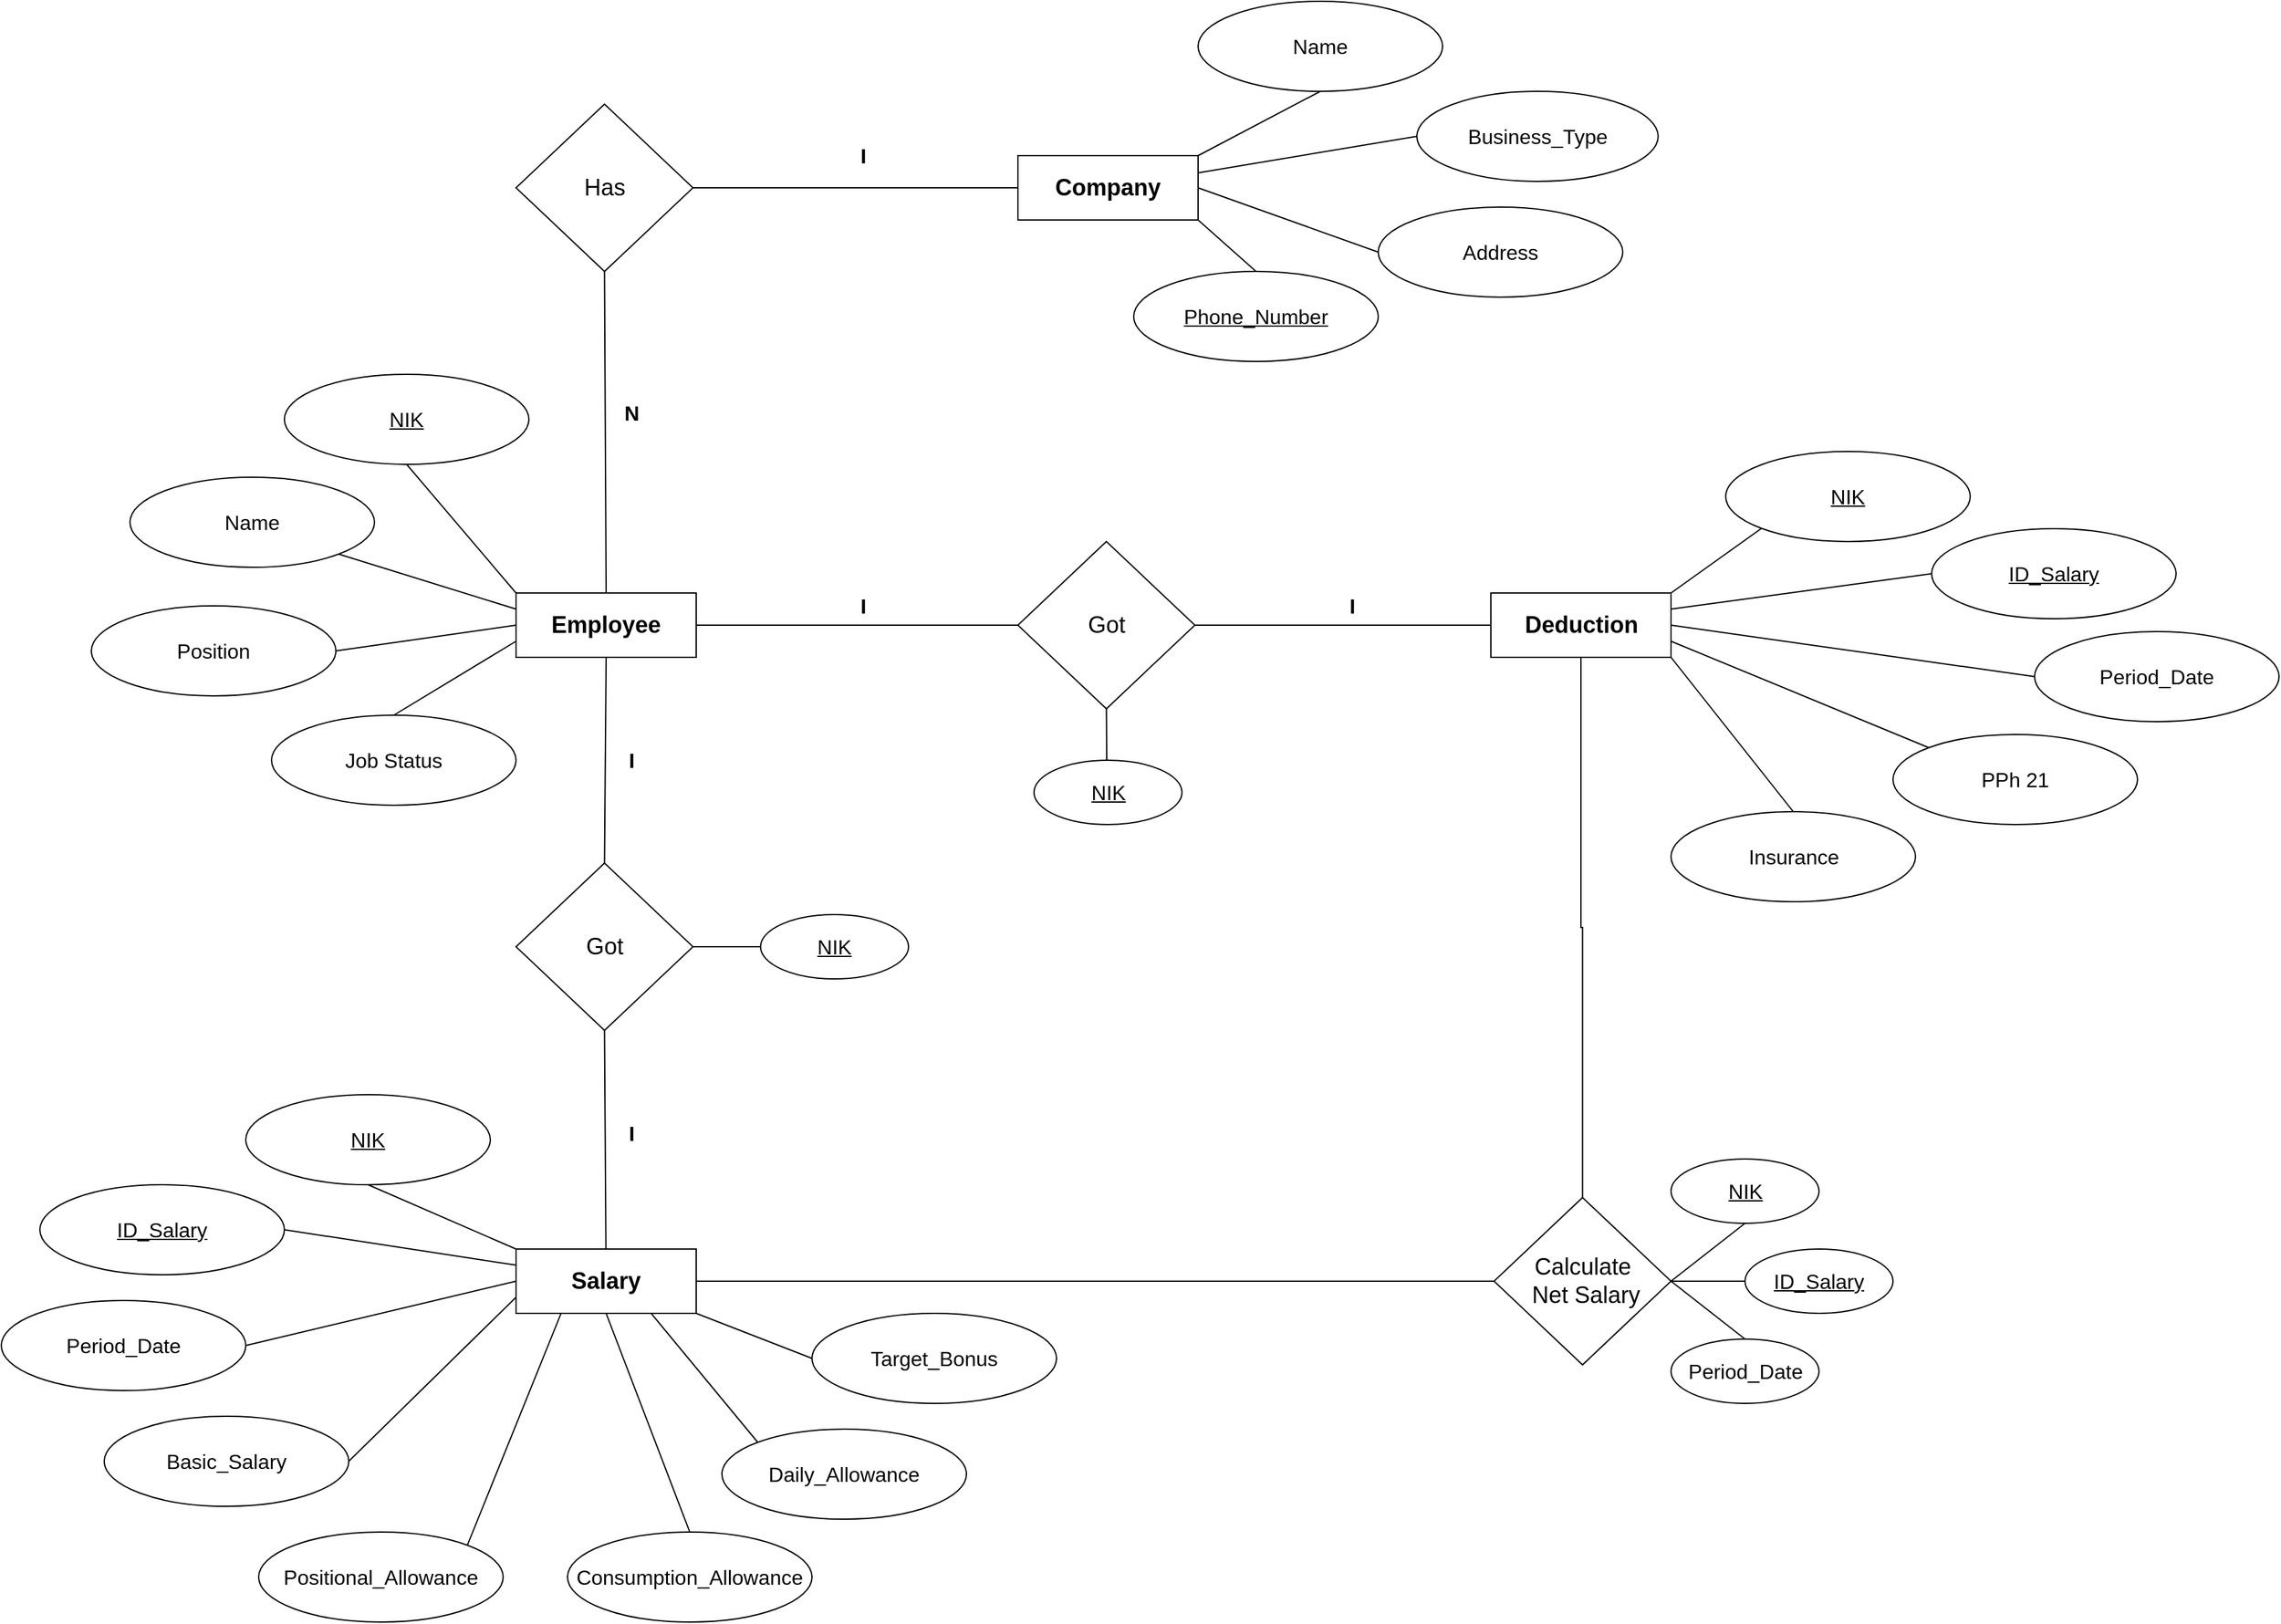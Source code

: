 <mxfile version="14.4.3" type="device"><diagram id="_rnb58WoFIu2dizmRQsi" name="Page-1"><mxGraphModel dx="3918" dy="3364" grid="1" gridSize="10" guides="1" tooltips="1" connect="1" arrows="1" fold="1" page="1" pageScale="1" pageWidth="850" pageHeight="1400" math="0" shadow="0"><root><mxCell id="0"/><mxCell id="1" parent="0"/><mxCell id="yGOv4j5kMYOatWoWUIw--1" value="&lt;b&gt;&lt;font style=&quot;font-size: 18px&quot;&gt;Company&lt;/font&gt;&lt;/b&gt;" style="rounded=0;whiteSpace=wrap;html=1;" vertex="1" parent="1"><mxGeometry x="460" y="70" width="140" height="50" as="geometry"/></mxCell><mxCell id="yGOv4j5kMYOatWoWUIw--71" style="edgeStyle=none;rounded=0;orthogonalLoop=1;jettySize=auto;html=1;exitX=0.5;exitY=1;exitDx=0;exitDy=0;entryX=0.5;entryY=0;entryDx=0;entryDy=0;startArrow=none;startFill=0;endArrow=none;endFill=0;strokeColor=#000000;strokeWidth=1;" edge="1" parent="1" source="yGOv4j5kMYOatWoWUIw--8" target="yGOv4j5kMYOatWoWUIw--26"><mxGeometry relative="1" as="geometry"/></mxCell><mxCell id="yGOv4j5kMYOatWoWUIw--80" style="edgeStyle=none;rounded=0;orthogonalLoop=1;jettySize=auto;html=1;exitX=1;exitY=0.5;exitDx=0;exitDy=0;entryX=0;entryY=0.5;entryDx=0;entryDy=0;startArrow=none;startFill=0;endArrow=none;endFill=0;strokeColor=#000000;strokeWidth=1;" edge="1" parent="1" source="yGOv4j5kMYOatWoWUIw--8" target="yGOv4j5kMYOatWoWUIw--27"><mxGeometry relative="1" as="geometry"/></mxCell><mxCell id="yGOv4j5kMYOatWoWUIw--8" value="&lt;font style=&quot;font-size: 18px&quot;&gt;&lt;b&gt;Employee&lt;/b&gt;&lt;/font&gt;" style="rounded=0;whiteSpace=wrap;html=1;" vertex="1" parent="1"><mxGeometry x="70" y="410" width="140" height="50" as="geometry"/></mxCell><mxCell id="yGOv4j5kMYOatWoWUIw--25" style="edgeStyle=orthogonalEdgeStyle;rounded=0;orthogonalLoop=1;jettySize=auto;html=1;exitX=1;exitY=0.5;exitDx=0;exitDy=0;entryX=0;entryY=0.5;entryDx=0;entryDy=0;startArrow=none;startFill=0;endArrow=none;endFill=0;strokeColor=#000000;strokeWidth=1;" edge="1" parent="1" source="yGOv4j5kMYOatWoWUIw--13" target="yGOv4j5kMYOatWoWUIw--21"><mxGeometry relative="1" as="geometry"/></mxCell><mxCell id="yGOv4j5kMYOatWoWUIw--13" value="&lt;font style=&quot;font-size: 18px&quot;&gt;&lt;b&gt;Salary&lt;/b&gt;&lt;/font&gt;" style="rounded=0;whiteSpace=wrap;html=1;" vertex="1" parent="1"><mxGeometry x="70" y="920" width="140" height="50" as="geometry"/></mxCell><mxCell id="yGOv4j5kMYOatWoWUIw--22" style="edgeStyle=orthogonalEdgeStyle;rounded=0;orthogonalLoop=1;jettySize=auto;html=1;exitX=0.5;exitY=1;exitDx=0;exitDy=0;startArrow=none;startFill=0;endArrow=none;endFill=0;strokeColor=#000000;strokeWidth=1;" edge="1" parent="1" source="yGOv4j5kMYOatWoWUIw--17" target="yGOv4j5kMYOatWoWUIw--21"><mxGeometry relative="1" as="geometry"/></mxCell><mxCell id="yGOv4j5kMYOatWoWUIw--17" value="&lt;font style=&quot;font-size: 18px&quot;&gt;&lt;b&gt;Deduction&lt;/b&gt;&lt;/font&gt;" style="rounded=0;whiteSpace=wrap;html=1;" vertex="1" parent="1"><mxGeometry x="827.5" y="410" width="140" height="50" as="geometry"/></mxCell><mxCell id="yGOv4j5kMYOatWoWUIw--21" value="&lt;font style=&quot;font-size: 18px&quot;&gt;Calculate &lt;br&gt;&amp;nbsp;Net Salary&lt;/font&gt;" style="rhombus;whiteSpace=wrap;html=1;align=center;" vertex="1" parent="1"><mxGeometry x="830" y="880" width="137.5" height="130" as="geometry"/></mxCell><mxCell id="yGOv4j5kMYOatWoWUIw--75" style="edgeStyle=none;rounded=0;orthogonalLoop=1;jettySize=auto;html=1;exitX=0.5;exitY=1;exitDx=0;exitDy=0;startArrow=none;startFill=0;endArrow=none;endFill=0;strokeColor=#000000;strokeWidth=1;" edge="1" parent="1" source="yGOv4j5kMYOatWoWUIw--26" target="yGOv4j5kMYOatWoWUIw--13"><mxGeometry relative="1" as="geometry"/></mxCell><mxCell id="yGOv4j5kMYOatWoWUIw--98" style="edgeStyle=none;rounded=0;orthogonalLoop=1;jettySize=auto;html=1;exitX=1;exitY=0.5;exitDx=0;exitDy=0;entryX=0;entryY=0.5;entryDx=0;entryDy=0;startArrow=none;startFill=0;endArrow=none;endFill=0;strokeColor=#000000;strokeWidth=1;" edge="1" parent="1" source="yGOv4j5kMYOatWoWUIw--26" target="yGOv4j5kMYOatWoWUIw--84"><mxGeometry relative="1" as="geometry"/></mxCell><mxCell id="yGOv4j5kMYOatWoWUIw--26" value="&lt;span style=&quot;font-size: 18px&quot;&gt;Got&lt;/span&gt;" style="rhombus;whiteSpace=wrap;html=1;align=center;" vertex="1" parent="1"><mxGeometry x="70" y="620" width="137.5" height="130" as="geometry"/></mxCell><mxCell id="yGOv4j5kMYOatWoWUIw--70" style="edgeStyle=none;rounded=0;orthogonalLoop=1;jettySize=auto;html=1;exitX=0.5;exitY=1;exitDx=0;exitDy=0;startArrow=none;startFill=0;endArrow=none;endFill=0;strokeColor=#000000;strokeWidth=1;" edge="1" parent="1" source="yGOv4j5kMYOatWoWUIw--28"><mxGeometry relative="1" as="geometry"><mxPoint x="140" y="410" as="targetPoint"/></mxGeometry></mxCell><mxCell id="yGOv4j5kMYOatWoWUIw--82" style="edgeStyle=none;rounded=0;orthogonalLoop=1;jettySize=auto;html=1;exitX=1;exitY=0.5;exitDx=0;exitDy=0;startArrow=none;startFill=0;endArrow=none;endFill=0;strokeColor=#000000;strokeWidth=1;" edge="1" parent="1" source="yGOv4j5kMYOatWoWUIw--28" target="yGOv4j5kMYOatWoWUIw--1"><mxGeometry relative="1" as="geometry"/></mxCell><mxCell id="yGOv4j5kMYOatWoWUIw--28" value="&lt;span style=&quot;font-size: 18px&quot;&gt;Has&lt;/span&gt;" style="rhombus;whiteSpace=wrap;html=1;align=center;" vertex="1" parent="1"><mxGeometry x="70" y="30" width="137.5" height="130" as="geometry"/></mxCell><mxCell id="yGOv4j5kMYOatWoWUIw--29" value="&lt;font size=&quot;1&quot;&gt;&lt;b style=&quot;font-size: 16px&quot;&gt;I&lt;/b&gt;&lt;/font&gt;" style="text;html=1;strokeColor=none;fillColor=none;align=center;verticalAlign=middle;whiteSpace=wrap;rounded=0;" vertex="1" parent="1"><mxGeometry x="320" y="60" width="40" height="20" as="geometry"/></mxCell><mxCell id="yGOv4j5kMYOatWoWUIw--30" value="&lt;font size=&quot;1&quot;&gt;&lt;b style=&quot;font-size: 16px&quot;&gt;I&lt;/b&gt;&lt;/font&gt;" style="text;html=1;strokeColor=none;fillColor=none;align=center;verticalAlign=middle;whiteSpace=wrap;rounded=0;" vertex="1" parent="1"><mxGeometry x="320" y="410" width="40" height="20" as="geometry"/></mxCell><mxCell id="yGOv4j5kMYOatWoWUIw--31" value="&lt;font size=&quot;1&quot;&gt;&lt;b style=&quot;font-size: 16px&quot;&gt;I&lt;/b&gt;&lt;/font&gt;" style="text;html=1;strokeColor=none;fillColor=none;align=center;verticalAlign=middle;whiteSpace=wrap;rounded=0;" vertex="1" parent="1"><mxGeometry x="140" y="530" width="40" height="20" as="geometry"/></mxCell><mxCell id="yGOv4j5kMYOatWoWUIw--34" value="&lt;font size=&quot;1&quot;&gt;&lt;b style=&quot;font-size: 16px&quot;&gt;I&lt;/b&gt;&lt;/font&gt;" style="text;html=1;strokeColor=none;fillColor=none;align=center;verticalAlign=middle;whiteSpace=wrap;rounded=0;" vertex="1" parent="1"><mxGeometry x="140" y="820" width="40" height="20" as="geometry"/></mxCell><mxCell id="yGOv4j5kMYOatWoWUIw--35" value="&lt;font size=&quot;1&quot;&gt;&lt;b style=&quot;font-size: 16px&quot;&gt;I&lt;/b&gt;&lt;/font&gt;" style="text;html=1;strokeColor=none;fillColor=none;align=center;verticalAlign=middle;whiteSpace=wrap;rounded=0;" vertex="1" parent="1"><mxGeometry x="700" y="410" width="40" height="20" as="geometry"/></mxCell><mxCell id="yGOv4j5kMYOatWoWUIw--39" value="&lt;span style=&quot;font-size: 16px&quot;&gt;&lt;b&gt;N&lt;/b&gt;&lt;/span&gt;" style="text;html=1;strokeColor=none;fillColor=none;align=center;verticalAlign=middle;whiteSpace=wrap;rounded=0;" vertex="1" parent="1"><mxGeometry x="140" y="260" width="40" height="20" as="geometry"/></mxCell><mxCell id="yGOv4j5kMYOatWoWUIw--106" style="edgeStyle=none;rounded=0;orthogonalLoop=1;jettySize=auto;html=1;exitX=0;exitY=0.5;exitDx=0;exitDy=0;startArrow=none;startFill=0;endArrow=none;endFill=0;strokeColor=#000000;strokeWidth=1;" edge="1" parent="1" source="yGOv4j5kMYOatWoWUIw--43" target="yGOv4j5kMYOatWoWUIw--1"><mxGeometry relative="1" as="geometry"/></mxCell><mxCell id="yGOv4j5kMYOatWoWUIw--43" value="&lt;font style=&quot;font-size: 16px&quot;&gt;Business_Type&lt;/font&gt;" style="ellipse;whiteSpace=wrap;html=1;" vertex="1" parent="1"><mxGeometry x="770" y="20" width="187.5" height="70" as="geometry"/></mxCell><mxCell id="yGOv4j5kMYOatWoWUIw--93" style="edgeStyle=none;rounded=0;orthogonalLoop=1;jettySize=auto;html=1;exitX=1;exitY=1;exitDx=0;exitDy=0;entryX=0;entryY=0.25;entryDx=0;entryDy=0;startArrow=none;startFill=0;endArrow=none;endFill=0;strokeColor=#000000;strokeWidth=1;" edge="1" parent="1" source="yGOv4j5kMYOatWoWUIw--44" target="yGOv4j5kMYOatWoWUIw--8"><mxGeometry relative="1" as="geometry"/></mxCell><mxCell id="yGOv4j5kMYOatWoWUIw--44" value="&lt;font style=&quot;font-size: 16px&quot;&gt;Name&lt;/font&gt;" style="ellipse;whiteSpace=wrap;html=1;" vertex="1" parent="1"><mxGeometry x="-230" y="320" width="190" height="70" as="geometry"/></mxCell><mxCell id="yGOv4j5kMYOatWoWUIw--94" style="edgeStyle=none;rounded=0;orthogonalLoop=1;jettySize=auto;html=1;exitX=1;exitY=0.5;exitDx=0;exitDy=0;entryX=0;entryY=0.5;entryDx=0;entryDy=0;startArrow=none;startFill=0;endArrow=none;endFill=0;strokeColor=#000000;strokeWidth=1;" edge="1" parent="1" source="yGOv4j5kMYOatWoWUIw--45" target="yGOv4j5kMYOatWoWUIw--8"><mxGeometry relative="1" as="geometry"/></mxCell><mxCell id="yGOv4j5kMYOatWoWUIw--45" value="&lt;font style=&quot;font-size: 16px&quot;&gt;Position&lt;/font&gt;" style="ellipse;whiteSpace=wrap;html=1;" vertex="1" parent="1"><mxGeometry x="-260" y="420" width="190" height="70" as="geometry"/></mxCell><mxCell id="yGOv4j5kMYOatWoWUIw--95" style="edgeStyle=none;rounded=0;orthogonalLoop=1;jettySize=auto;html=1;exitX=0.5;exitY=0;exitDx=0;exitDy=0;entryX=0;entryY=0.75;entryDx=0;entryDy=0;startArrow=none;startFill=0;endArrow=none;endFill=0;strokeColor=#000000;strokeWidth=1;" edge="1" parent="1" source="yGOv4j5kMYOatWoWUIw--46" target="yGOv4j5kMYOatWoWUIw--8"><mxGeometry relative="1" as="geometry"/></mxCell><mxCell id="yGOv4j5kMYOatWoWUIw--46" value="&lt;font style=&quot;font-size: 16px&quot;&gt;Job Status&lt;/font&gt;" style="ellipse;whiteSpace=wrap;html=1;" vertex="1" parent="1"><mxGeometry x="-120" y="505" width="190" height="70" as="geometry"/></mxCell><mxCell id="yGOv4j5kMYOatWoWUIw--92" style="edgeStyle=none;rounded=0;orthogonalLoop=1;jettySize=auto;html=1;exitX=0.5;exitY=1;exitDx=0;exitDy=0;entryX=0;entryY=0;entryDx=0;entryDy=0;startArrow=none;startFill=0;endArrow=none;endFill=0;strokeColor=#000000;strokeWidth=1;" edge="1" parent="1" source="yGOv4j5kMYOatWoWUIw--47" target="yGOv4j5kMYOatWoWUIw--8"><mxGeometry relative="1" as="geometry"/></mxCell><mxCell id="yGOv4j5kMYOatWoWUIw--47" value="&lt;font style=&quot;font-size: 16px&quot;&gt;&lt;u&gt;NIK&lt;/u&gt;&lt;/font&gt;" style="ellipse;whiteSpace=wrap;html=1;" vertex="1" parent="1"><mxGeometry x="-110" y="240" width="190" height="70" as="geometry"/></mxCell><mxCell id="yGOv4j5kMYOatWoWUIw--105" style="edgeStyle=none;rounded=0;orthogonalLoop=1;jettySize=auto;html=1;exitX=0.5;exitY=1;exitDx=0;exitDy=0;entryX=1;entryY=0;entryDx=0;entryDy=0;startArrow=none;startFill=0;endArrow=none;endFill=0;strokeColor=#000000;strokeWidth=1;" edge="1" parent="1" source="yGOv4j5kMYOatWoWUIw--48" target="yGOv4j5kMYOatWoWUIw--1"><mxGeometry relative="1" as="geometry"/></mxCell><mxCell id="yGOv4j5kMYOatWoWUIw--48" value="&lt;font style=&quot;font-size: 16px&quot;&gt;Name&lt;/font&gt;" style="ellipse;whiteSpace=wrap;html=1;" vertex="1" parent="1"><mxGeometry x="600" y="-50" width="190" height="70" as="geometry"/></mxCell><mxCell id="yGOv4j5kMYOatWoWUIw--108" style="edgeStyle=none;rounded=0;orthogonalLoop=1;jettySize=auto;html=1;exitX=0.5;exitY=0;exitDx=0;exitDy=0;entryX=1;entryY=1;entryDx=0;entryDy=0;startArrow=none;startFill=0;endArrow=none;endFill=0;strokeColor=#000000;strokeWidth=1;" edge="1" parent="1" source="yGOv4j5kMYOatWoWUIw--49" target="yGOv4j5kMYOatWoWUIw--1"><mxGeometry relative="1" as="geometry"/></mxCell><mxCell id="yGOv4j5kMYOatWoWUIw--49" value="&lt;span style=&quot;font-size: 16px&quot;&gt;&lt;u&gt;Phone_Number&lt;/u&gt;&lt;/span&gt;" style="ellipse;whiteSpace=wrap;html=1;" vertex="1" parent="1"><mxGeometry x="550" y="160" width="190" height="70" as="geometry"/></mxCell><mxCell id="yGOv4j5kMYOatWoWUIw--112" style="edgeStyle=none;rounded=0;orthogonalLoop=1;jettySize=auto;html=1;exitX=0;exitY=0;exitDx=0;exitDy=0;startArrow=none;startFill=0;endArrow=none;endFill=0;strokeColor=#000000;strokeWidth=1;entryX=1;entryY=0.75;entryDx=0;entryDy=0;" edge="1" parent="1" source="yGOv4j5kMYOatWoWUIw--50" target="yGOv4j5kMYOatWoWUIw--17"><mxGeometry relative="1" as="geometry"><mxPoint x="970" y="440" as="targetPoint"/></mxGeometry></mxCell><mxCell id="yGOv4j5kMYOatWoWUIw--50" value="&lt;font style=&quot;font-size: 16px&quot;&gt;PPh 21&lt;/font&gt;" style="ellipse;whiteSpace=wrap;html=1;" vertex="1" parent="1"><mxGeometry x="1140" y="520" width="190" height="70" as="geometry"/></mxCell><mxCell id="yGOv4j5kMYOatWoWUIw--110" style="edgeStyle=none;rounded=0;orthogonalLoop=1;jettySize=auto;html=1;exitX=0;exitY=0.5;exitDx=0;exitDy=0;entryX=1;entryY=0.25;entryDx=0;entryDy=0;startArrow=none;startFill=0;endArrow=none;endFill=0;strokeColor=#000000;strokeWidth=1;" edge="1" parent="1" source="yGOv4j5kMYOatWoWUIw--51" target="yGOv4j5kMYOatWoWUIw--17"><mxGeometry relative="1" as="geometry"/></mxCell><mxCell id="yGOv4j5kMYOatWoWUIw--51" value="&lt;font style=&quot;font-size: 16px&quot;&gt;&lt;u&gt;ID_Salary&lt;/u&gt;&lt;/font&gt;" style="ellipse;whiteSpace=wrap;html=1;" vertex="1" parent="1"><mxGeometry x="1170" y="360" width="190" height="70" as="geometry"/></mxCell><mxCell id="yGOv4j5kMYOatWoWUIw--107" style="edgeStyle=none;rounded=0;orthogonalLoop=1;jettySize=auto;html=1;exitX=0;exitY=0.5;exitDx=0;exitDy=0;startArrow=none;startFill=0;endArrow=none;endFill=0;strokeColor=#000000;strokeWidth=1;entryX=1;entryY=0.5;entryDx=0;entryDy=0;" edge="1" parent="1" source="yGOv4j5kMYOatWoWUIw--52" target="yGOv4j5kMYOatWoWUIw--1"><mxGeometry relative="1" as="geometry"><mxPoint x="590" y="90" as="targetPoint"/></mxGeometry></mxCell><mxCell id="yGOv4j5kMYOatWoWUIw--52" value="&lt;font style=&quot;font-size: 16px&quot;&gt;Address&lt;/font&gt;" style="ellipse;whiteSpace=wrap;html=1;" vertex="1" parent="1"><mxGeometry x="740" y="110" width="190" height="70" as="geometry"/></mxCell><mxCell id="yGOv4j5kMYOatWoWUIw--111" style="edgeStyle=none;rounded=0;orthogonalLoop=1;jettySize=auto;html=1;exitX=0;exitY=0.5;exitDx=0;exitDy=0;entryX=1;entryY=0.5;entryDx=0;entryDy=0;startArrow=none;startFill=0;endArrow=none;endFill=0;strokeColor=#000000;strokeWidth=1;" edge="1" parent="1" source="yGOv4j5kMYOatWoWUIw--56" target="yGOv4j5kMYOatWoWUIw--17"><mxGeometry relative="1" as="geometry"/></mxCell><mxCell id="yGOv4j5kMYOatWoWUIw--56" value="&lt;font style=&quot;font-size: 16px&quot;&gt;Period_Date&lt;/font&gt;" style="ellipse;whiteSpace=wrap;html=1;" vertex="1" parent="1"><mxGeometry x="1250" y="440" width="190" height="70" as="geometry"/></mxCell><mxCell id="yGOv4j5kMYOatWoWUIw--113" style="edgeStyle=none;rounded=0;orthogonalLoop=1;jettySize=auto;html=1;exitX=0.5;exitY=0;exitDx=0;exitDy=0;entryX=1;entryY=1;entryDx=0;entryDy=0;startArrow=none;startFill=0;endArrow=none;endFill=0;strokeColor=#000000;strokeWidth=1;" edge="1" parent="1" source="yGOv4j5kMYOatWoWUIw--57" target="yGOv4j5kMYOatWoWUIw--17"><mxGeometry relative="1" as="geometry"/></mxCell><mxCell id="yGOv4j5kMYOatWoWUIw--57" value="&lt;font style=&quot;font-size: 16px&quot;&gt;Insurance&lt;/font&gt;" style="ellipse;whiteSpace=wrap;html=1;" vertex="1" parent="1"><mxGeometry x="967.5" y="580" width="190" height="70" as="geometry"/></mxCell><mxCell id="yGOv4j5kMYOatWoWUIw--109" style="edgeStyle=none;rounded=0;orthogonalLoop=1;jettySize=auto;html=1;exitX=0;exitY=1;exitDx=0;exitDy=0;entryX=1;entryY=0;entryDx=0;entryDy=0;startArrow=none;startFill=0;endArrow=none;endFill=0;strokeColor=#000000;strokeWidth=1;" edge="1" parent="1" source="yGOv4j5kMYOatWoWUIw--58" target="yGOv4j5kMYOatWoWUIw--17"><mxGeometry relative="1" as="geometry"/></mxCell><mxCell id="yGOv4j5kMYOatWoWUIw--58" value="&lt;font style=&quot;font-size: 16px&quot;&gt;&lt;u&gt;NIK&lt;/u&gt;&lt;/font&gt;" style="ellipse;whiteSpace=wrap;html=1;" vertex="1" parent="1"><mxGeometry x="1010" y="300" width="190" height="70" as="geometry"/></mxCell><mxCell id="yGOv4j5kMYOatWoWUIw--125" style="edgeStyle=none;rounded=0;orthogonalLoop=1;jettySize=auto;html=1;exitX=0;exitY=0.5;exitDx=0;exitDy=0;entryX=1;entryY=1;entryDx=0;entryDy=0;startArrow=none;startFill=0;endArrow=none;endFill=0;strokeColor=#000000;strokeWidth=1;" edge="1" parent="1" source="yGOv4j5kMYOatWoWUIw--59" target="yGOv4j5kMYOatWoWUIw--13"><mxGeometry relative="1" as="geometry"/></mxCell><mxCell id="yGOv4j5kMYOatWoWUIw--59" value="&lt;font style=&quot;font-size: 16px&quot;&gt;Target_Bonus&lt;/font&gt;" style="ellipse;whiteSpace=wrap;html=1;" vertex="1" parent="1"><mxGeometry x="300" y="970" width="190" height="70" as="geometry"/></mxCell><mxCell id="yGOv4j5kMYOatWoWUIw--123" style="edgeStyle=none;rounded=0;orthogonalLoop=1;jettySize=auto;html=1;exitX=0.5;exitY=0;exitDx=0;exitDy=0;entryX=0.5;entryY=1;entryDx=0;entryDy=0;startArrow=none;startFill=0;endArrow=none;endFill=0;strokeColor=#000000;strokeWidth=1;" edge="1" parent="1" source="yGOv4j5kMYOatWoWUIw--60" target="yGOv4j5kMYOatWoWUIw--13"><mxGeometry relative="1" as="geometry"/></mxCell><mxCell id="yGOv4j5kMYOatWoWUIw--60" value="&lt;font style=&quot;font-size: 16px&quot;&gt;Consumption_Allowance&lt;/font&gt;" style="ellipse;whiteSpace=wrap;html=1;" vertex="1" parent="1"><mxGeometry x="110" y="1140" width="190" height="70" as="geometry"/></mxCell><mxCell id="yGOv4j5kMYOatWoWUIw--124" style="edgeStyle=none;rounded=0;orthogonalLoop=1;jettySize=auto;html=1;exitX=0;exitY=0;exitDx=0;exitDy=0;entryX=0.75;entryY=1;entryDx=0;entryDy=0;startArrow=none;startFill=0;endArrow=none;endFill=0;strokeColor=#000000;strokeWidth=1;" edge="1" parent="1" source="yGOv4j5kMYOatWoWUIw--61" target="yGOv4j5kMYOatWoWUIw--13"><mxGeometry relative="1" as="geometry"/></mxCell><mxCell id="yGOv4j5kMYOatWoWUIw--61" value="&lt;font style=&quot;font-size: 16px&quot;&gt;Daily_Allowance&lt;/font&gt;" style="ellipse;whiteSpace=wrap;html=1;" vertex="1" parent="1"><mxGeometry x="230" y="1060" width="190" height="70" as="geometry"/></mxCell><mxCell id="yGOv4j5kMYOatWoWUIw--119" style="edgeStyle=none;rounded=0;orthogonalLoop=1;jettySize=auto;html=1;exitX=1;exitY=0.5;exitDx=0;exitDy=0;entryX=0;entryY=0.25;entryDx=0;entryDy=0;startArrow=none;startFill=0;endArrow=none;endFill=0;strokeColor=#000000;strokeWidth=1;" edge="1" parent="1" source="yGOv4j5kMYOatWoWUIw--62" target="yGOv4j5kMYOatWoWUIw--13"><mxGeometry relative="1" as="geometry"/></mxCell><mxCell id="yGOv4j5kMYOatWoWUIw--62" value="&lt;font style=&quot;font-size: 16px&quot;&gt;&lt;u&gt;ID_Salary&lt;/u&gt;&lt;/font&gt;" style="ellipse;whiteSpace=wrap;html=1;" vertex="1" parent="1"><mxGeometry x="-300" y="870" width="190" height="70" as="geometry"/></mxCell><mxCell id="yGOv4j5kMYOatWoWUIw--122" style="edgeStyle=none;rounded=0;orthogonalLoop=1;jettySize=auto;html=1;exitX=1;exitY=0;exitDx=0;exitDy=0;entryX=0.25;entryY=1;entryDx=0;entryDy=0;startArrow=none;startFill=0;endArrow=none;endFill=0;strokeColor=#000000;strokeWidth=1;" edge="1" parent="1" source="yGOv4j5kMYOatWoWUIw--63" target="yGOv4j5kMYOatWoWUIw--13"><mxGeometry relative="1" as="geometry"/></mxCell><mxCell id="yGOv4j5kMYOatWoWUIw--63" value="&lt;font style=&quot;font-size: 16px&quot;&gt;Positional_Allowance&lt;/font&gt;" style="ellipse;whiteSpace=wrap;html=1;" vertex="1" parent="1"><mxGeometry x="-130" y="1140" width="190" height="70" as="geometry"/></mxCell><mxCell id="yGOv4j5kMYOatWoWUIw--120" style="edgeStyle=none;rounded=0;orthogonalLoop=1;jettySize=auto;html=1;exitX=1;exitY=0.5;exitDx=0;exitDy=0;entryX=0;entryY=0.5;entryDx=0;entryDy=0;startArrow=none;startFill=0;endArrow=none;endFill=0;strokeColor=#000000;strokeWidth=1;" edge="1" parent="1" source="yGOv4j5kMYOatWoWUIw--64" target="yGOv4j5kMYOatWoWUIw--13"><mxGeometry relative="1" as="geometry"/></mxCell><mxCell id="yGOv4j5kMYOatWoWUIw--64" value="&lt;span style=&quot;font-size: 16px&quot;&gt;Period_Date&lt;/span&gt;" style="ellipse;whiteSpace=wrap;html=1;" vertex="1" parent="1"><mxGeometry x="-330" y="960" width="190" height="70" as="geometry"/></mxCell><mxCell id="yGOv4j5kMYOatWoWUIw--118" style="edgeStyle=none;rounded=0;orthogonalLoop=1;jettySize=auto;html=1;exitX=0.5;exitY=1;exitDx=0;exitDy=0;entryX=0;entryY=0;entryDx=0;entryDy=0;startArrow=none;startFill=0;endArrow=none;endFill=0;strokeColor=#000000;strokeWidth=1;" edge="1" parent="1" source="yGOv4j5kMYOatWoWUIw--65" target="yGOv4j5kMYOatWoWUIw--13"><mxGeometry relative="1" as="geometry"/></mxCell><mxCell id="yGOv4j5kMYOatWoWUIw--65" value="&lt;span style=&quot;font-size: 16px&quot;&gt;&lt;u&gt;NIK&lt;/u&gt;&lt;/span&gt;" style="ellipse;whiteSpace=wrap;html=1;" vertex="1" parent="1"><mxGeometry x="-140" y="800" width="190" height="70" as="geometry"/></mxCell><mxCell id="yGOv4j5kMYOatWoWUIw--121" style="edgeStyle=none;rounded=0;orthogonalLoop=1;jettySize=auto;html=1;exitX=1;exitY=0.5;exitDx=0;exitDy=0;entryX=0;entryY=0.75;entryDx=0;entryDy=0;startArrow=none;startFill=0;endArrow=none;endFill=0;strokeColor=#000000;strokeWidth=1;" edge="1" parent="1" source="yGOv4j5kMYOatWoWUIw--66" target="yGOv4j5kMYOatWoWUIw--13"><mxGeometry relative="1" as="geometry"/></mxCell><mxCell id="yGOv4j5kMYOatWoWUIw--66" value="&lt;span style=&quot;font-size: 16px&quot;&gt;Basic_Salary&lt;/span&gt;" style="ellipse;whiteSpace=wrap;html=1;" vertex="1" parent="1"><mxGeometry x="-250" y="1050" width="190" height="70" as="geometry"/></mxCell><mxCell id="yGOv4j5kMYOatWoWUIw--81" style="edgeStyle=none;rounded=0;orthogonalLoop=1;jettySize=auto;html=1;exitX=1;exitY=0.5;exitDx=0;exitDy=0;entryX=0;entryY=0.5;entryDx=0;entryDy=0;startArrow=none;startFill=0;endArrow=none;endFill=0;strokeColor=#000000;strokeWidth=1;" edge="1" parent="1" source="yGOv4j5kMYOatWoWUIw--27" target="yGOv4j5kMYOatWoWUIw--17"><mxGeometry relative="1" as="geometry"/></mxCell><mxCell id="yGOv4j5kMYOatWoWUIw--103" style="edgeStyle=none;rounded=0;orthogonalLoop=1;jettySize=auto;html=1;exitX=0.5;exitY=1;exitDx=0;exitDy=0;startArrow=none;startFill=0;endArrow=none;endFill=0;strokeColor=#000000;strokeWidth=1;" edge="1" parent="1" source="yGOv4j5kMYOatWoWUIw--27"><mxGeometry relative="1" as="geometry"><mxPoint x="529" y="540" as="targetPoint"/></mxGeometry></mxCell><mxCell id="yGOv4j5kMYOatWoWUIw--27" value="&lt;span style=&quot;font-size: 18px&quot;&gt;Got&lt;/span&gt;" style="rhombus;whiteSpace=wrap;html=1;align=center;" vertex="1" parent="1"><mxGeometry x="460" y="370" width="137.5" height="130" as="geometry"/></mxCell><mxCell id="yGOv4j5kMYOatWoWUIw--84" value="&lt;span style=&quot;font-size: 16px&quot;&gt;&lt;u&gt;NIK&lt;/u&gt;&lt;/span&gt;" style="ellipse;whiteSpace=wrap;html=1;" vertex="1" parent="1"><mxGeometry x="260" y="660" width="115" height="50" as="geometry"/></mxCell><mxCell id="yGOv4j5kMYOatWoWUIw--116" style="edgeStyle=none;rounded=0;orthogonalLoop=1;jettySize=auto;html=1;exitX=0;exitY=0.5;exitDx=0;exitDy=0;entryX=1;entryY=0.5;entryDx=0;entryDy=0;startArrow=none;startFill=0;endArrow=none;endFill=0;strokeColor=#000000;strokeWidth=1;" edge="1" parent="1" source="yGOv4j5kMYOatWoWUIw--85" target="yGOv4j5kMYOatWoWUIw--21"><mxGeometry relative="1" as="geometry"/></mxCell><mxCell id="yGOv4j5kMYOatWoWUIw--85" value="&lt;font style=&quot;font-size: 16px&quot;&gt;&lt;u&gt;ID_Salary&lt;/u&gt;&lt;/font&gt;" style="ellipse;whiteSpace=wrap;html=1;" vertex="1" parent="1"><mxGeometry x="1025" y="920" width="115" height="50" as="geometry"/></mxCell><mxCell id="yGOv4j5kMYOatWoWUIw--114" style="edgeStyle=none;rounded=0;orthogonalLoop=1;jettySize=auto;html=1;exitX=0.5;exitY=1;exitDx=0;exitDy=0;startArrow=none;startFill=0;endArrow=none;endFill=0;strokeColor=#000000;strokeWidth=1;entryX=1;entryY=0.5;entryDx=0;entryDy=0;" edge="1" parent="1" source="yGOv4j5kMYOatWoWUIw--86" target="yGOv4j5kMYOatWoWUIw--21"><mxGeometry relative="1" as="geometry"/></mxCell><mxCell id="yGOv4j5kMYOatWoWUIw--86" value="&lt;font style=&quot;font-size: 16px&quot;&gt;&lt;u&gt;NIK&lt;/u&gt;&lt;/font&gt;" style="ellipse;whiteSpace=wrap;html=1;" vertex="1" parent="1"><mxGeometry x="967.5" y="850" width="115" height="50" as="geometry"/></mxCell><mxCell id="yGOv4j5kMYOatWoWUIw--117" style="edgeStyle=none;rounded=0;orthogonalLoop=1;jettySize=auto;html=1;exitX=0.5;exitY=0;exitDx=0;exitDy=0;entryX=1;entryY=0.5;entryDx=0;entryDy=0;startArrow=none;startFill=0;endArrow=none;endFill=0;strokeColor=#000000;strokeWidth=1;" edge="1" parent="1" source="yGOv4j5kMYOatWoWUIw--87" target="yGOv4j5kMYOatWoWUIw--21"><mxGeometry relative="1" as="geometry"/></mxCell><mxCell id="yGOv4j5kMYOatWoWUIw--87" value="&lt;span style=&quot;font-size: 16px&quot;&gt;Period_Date&lt;/span&gt;" style="ellipse;whiteSpace=wrap;html=1;" vertex="1" parent="1"><mxGeometry x="967.5" y="990" width="115" height="50" as="geometry"/></mxCell><mxCell id="yGOv4j5kMYOatWoWUIw--88" value="&lt;font style=&quot;font-size: 16px&quot;&gt;&lt;u&gt;NIK&lt;/u&gt;&lt;/font&gt;" style="ellipse;whiteSpace=wrap;html=1;" vertex="1" parent="1"><mxGeometry x="472.5" y="540" width="115" height="50" as="geometry"/></mxCell></root></mxGraphModel></diagram></mxfile>